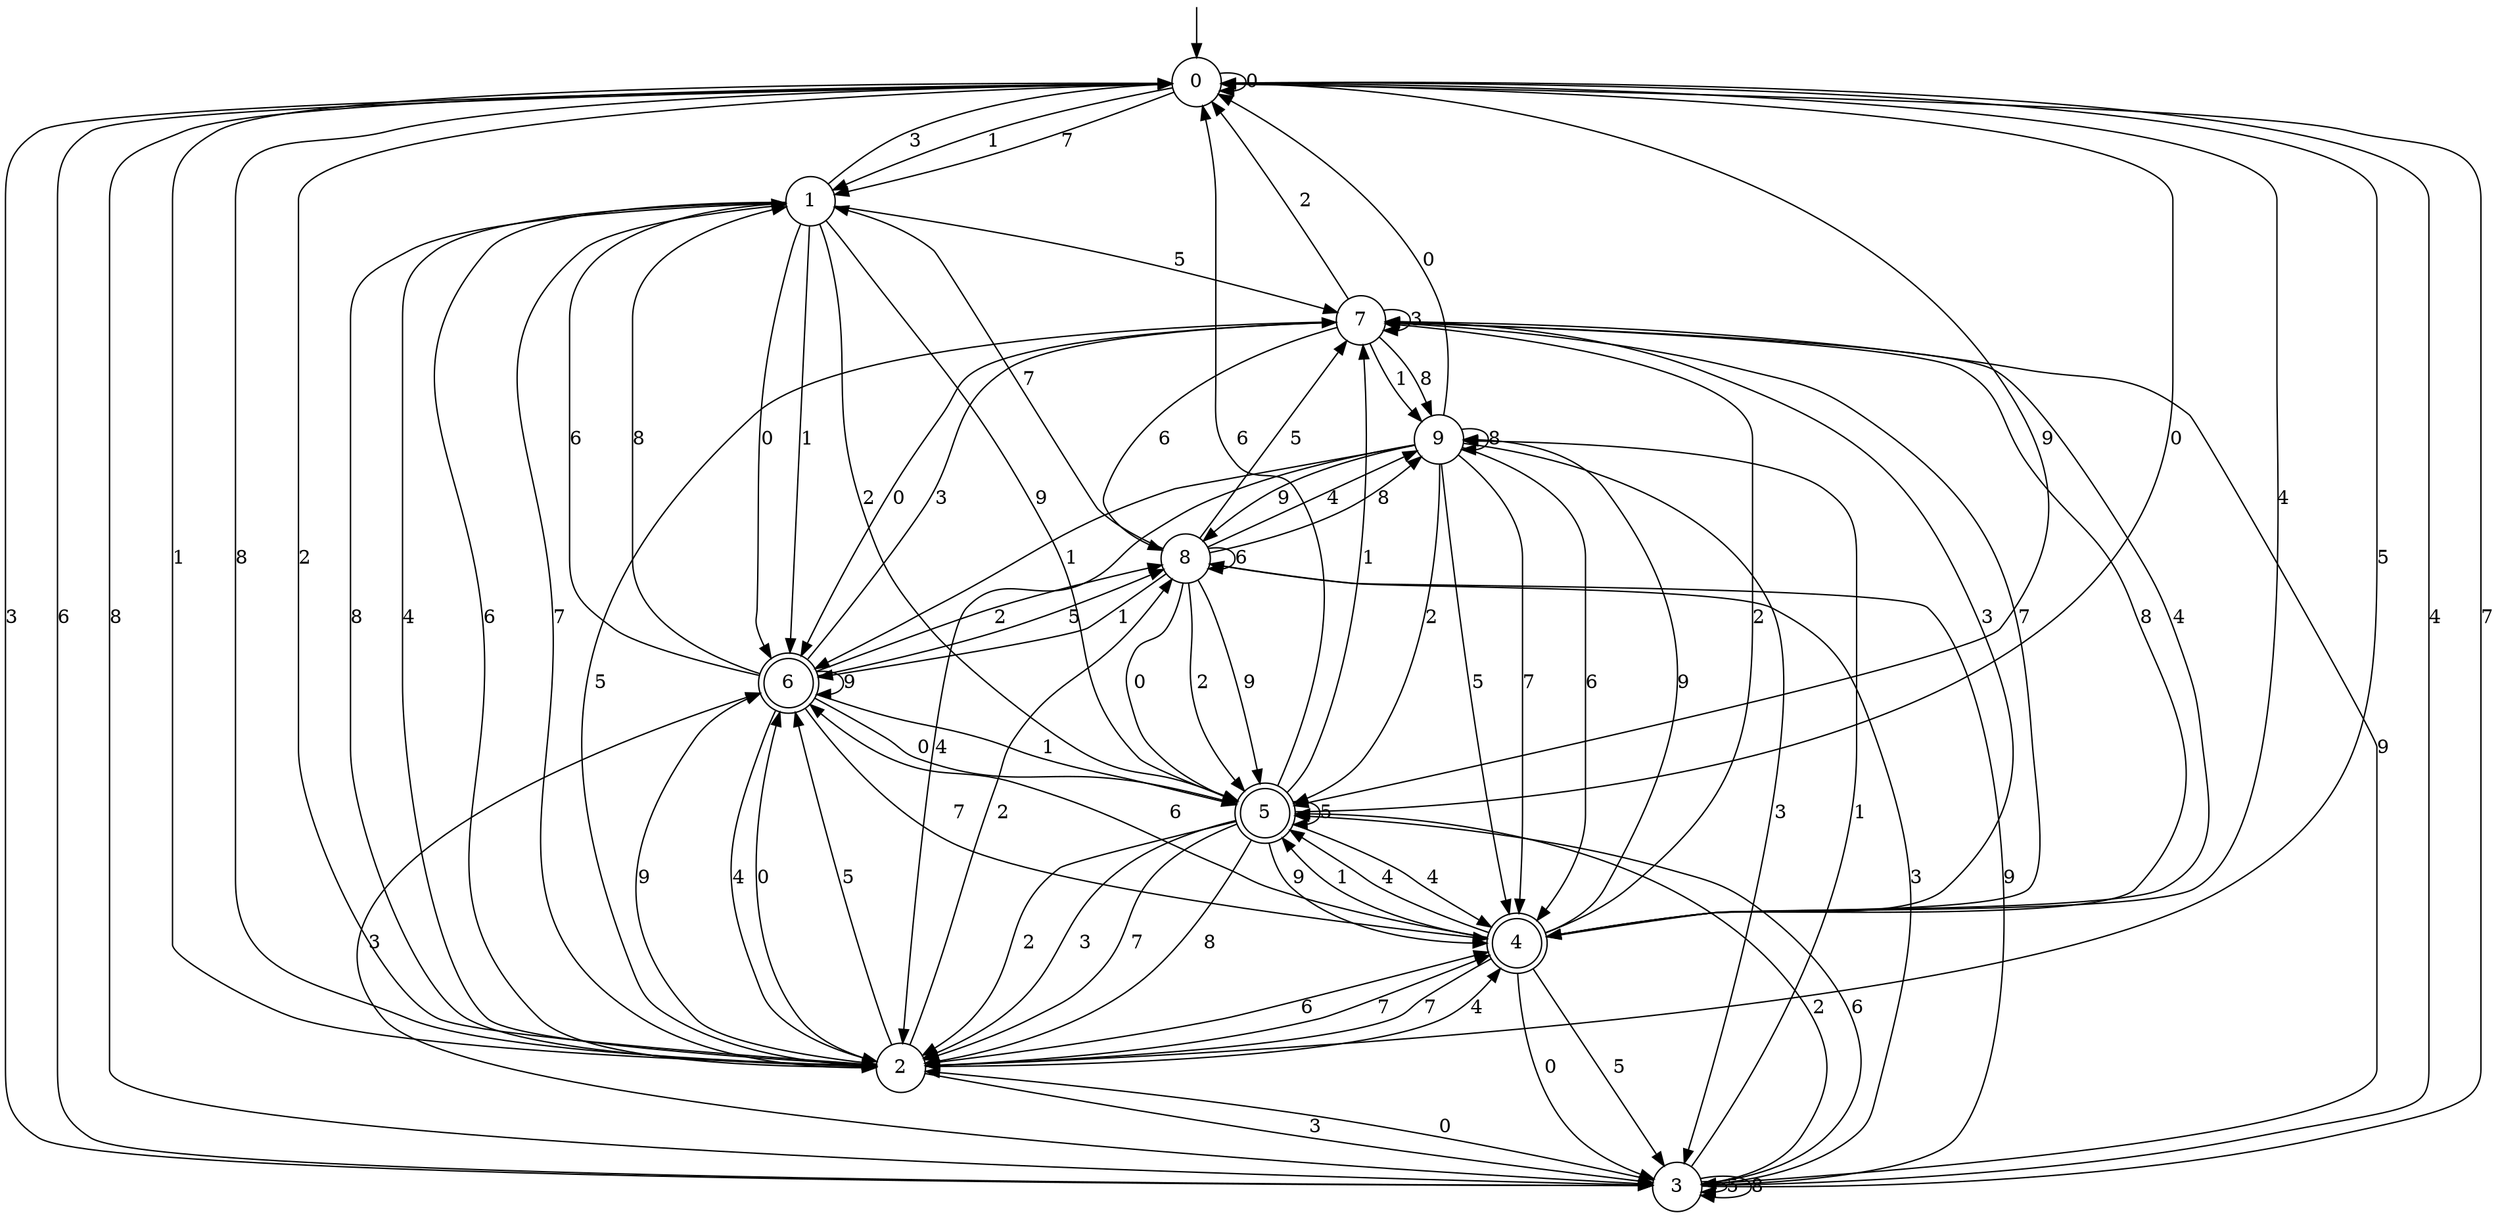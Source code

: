 digraph g {

	s0 [shape="circle" label="0"];
	s1 [shape="circle" label="1"];
	s2 [shape="circle" label="2"];
	s3 [shape="circle" label="3"];
	s4 [shape="doublecircle" label="4"];
	s5 [shape="doublecircle" label="5"];
	s6 [shape="doublecircle" label="6"];
	s7 [shape="circle" label="7"];
	s8 [shape="circle" label="8"];
	s9 [shape="circle" label="9"];
	s0 -> s0 [label="0"];
	s0 -> s1 [label="1"];
	s0 -> s2 [label="2"];
	s0 -> s3 [label="3"];
	s0 -> s4 [label="4"];
	s0 -> s2 [label="5"];
	s0 -> s3 [label="6"];
	s0 -> s1 [label="7"];
	s0 -> s3 [label="8"];
	s0 -> s5 [label="9"];
	s1 -> s6 [label="0"];
	s1 -> s6 [label="1"];
	s1 -> s5 [label="2"];
	s1 -> s0 [label="3"];
	s1 -> s2 [label="4"];
	s1 -> s7 [label="5"];
	s1 -> s2 [label="6"];
	s1 -> s2 [label="7"];
	s1 -> s2 [label="8"];
	s1 -> s5 [label="9"];
	s2 -> s6 [label="0"];
	s2 -> s0 [label="1"];
	s2 -> s8 [label="2"];
	s2 -> s3 [label="3"];
	s2 -> s4 [label="4"];
	s2 -> s6 [label="5"];
	s2 -> s4 [label="6"];
	s2 -> s4 [label="7"];
	s2 -> s0 [label="8"];
	s2 -> s6 [label="9"];
	s3 -> s2 [label="0"];
	s3 -> s9 [label="1"];
	s3 -> s5 [label="2"];
	s3 -> s6 [label="3"];
	s3 -> s0 [label="4"];
	s3 -> s3 [label="5"];
	s3 -> s5 [label="6"];
	s3 -> s0 [label="7"];
	s3 -> s3 [label="8"];
	s3 -> s8 [label="9"];
	s4 -> s3 [label="0"];
	s4 -> s5 [label="1"];
	s4 -> s7 [label="2"];
	s4 -> s7 [label="3"];
	s4 -> s5 [label="4"];
	s4 -> s3 [label="5"];
	s4 -> s6 [label="6"];
	s4 -> s2 [label="7"];
	s4 -> s7 [label="8"];
	s4 -> s9 [label="9"];
	s5 -> s0 [label="0"];
	s5 -> s7 [label="1"];
	s5 -> s2 [label="2"];
	s5 -> s2 [label="3"];
	s5 -> s4 [label="4"];
	s5 -> s5 [label="5"];
	s5 -> s0 [label="6"];
	s5 -> s2 [label="7"];
	s5 -> s2 [label="8"];
	s5 -> s4 [label="9"];
	s6 -> s5 [label="0"];
	s6 -> s5 [label="1"];
	s6 -> s8 [label="2"];
	s6 -> s7 [label="3"];
	s6 -> s2 [label="4"];
	s6 -> s8 [label="5"];
	s6 -> s1 [label="6"];
	s6 -> s4 [label="7"];
	s6 -> s1 [label="8"];
	s6 -> s6 [label="9"];
	s7 -> s6 [label="0"];
	s7 -> s9 [label="1"];
	s7 -> s0 [label="2"];
	s7 -> s7 [label="3"];
	s7 -> s4 [label="4"];
	s7 -> s2 [label="5"];
	s7 -> s8 [label="6"];
	s7 -> s4 [label="7"];
	s7 -> s9 [label="8"];
	s7 -> s3 [label="9"];
	s8 -> s5 [label="0"];
	s8 -> s6 [label="1"];
	s8 -> s5 [label="2"];
	s8 -> s3 [label="3"];
	s8 -> s9 [label="4"];
	s8 -> s7 [label="5"];
	s8 -> s8 [label="6"];
	s8 -> s1 [label="7"];
	s8 -> s9 [label="8"];
	s8 -> s5 [label="9"];
	s9 -> s0 [label="0"];
	s9 -> s6 [label="1"];
	s9 -> s5 [label="2"];
	s9 -> s3 [label="3"];
	s9 -> s2 [label="4"];
	s9 -> s4 [label="5"];
	s9 -> s4 [label="6"];
	s9 -> s4 [label="7"];
	s9 -> s9 [label="8"];
	s9 -> s8 [label="9"];

__start0 [label="" shape="none" width="0" height="0"];
__start0 -> s0;

}
